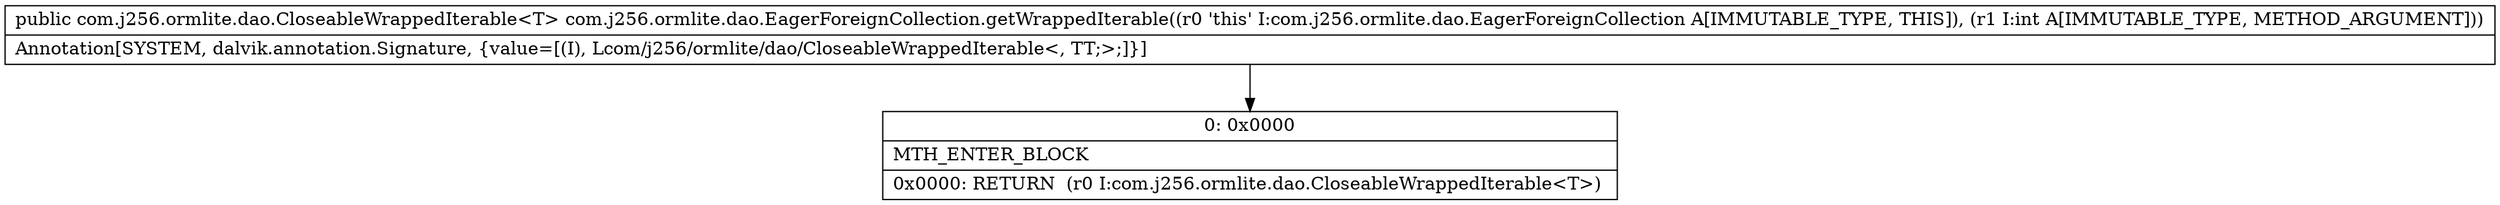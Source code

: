 digraph "CFG forcom.j256.ormlite.dao.EagerForeignCollection.getWrappedIterable(I)Lcom\/j256\/ormlite\/dao\/CloseableWrappedIterable;" {
Node_0 [shape=record,label="{0\:\ 0x0000|MTH_ENTER_BLOCK\l|0x0000: RETURN  (r0 I:com.j256.ormlite.dao.CloseableWrappedIterable\<T\>) \l}"];
MethodNode[shape=record,label="{public com.j256.ormlite.dao.CloseableWrappedIterable\<T\> com.j256.ormlite.dao.EagerForeignCollection.getWrappedIterable((r0 'this' I:com.j256.ormlite.dao.EagerForeignCollection A[IMMUTABLE_TYPE, THIS]), (r1 I:int A[IMMUTABLE_TYPE, METHOD_ARGUMENT]))  | Annotation[SYSTEM, dalvik.annotation.Signature, \{value=[(I), Lcom\/j256\/ormlite\/dao\/CloseableWrappedIterable\<, TT;\>;]\}]\l}"];
MethodNode -> Node_0;
}

